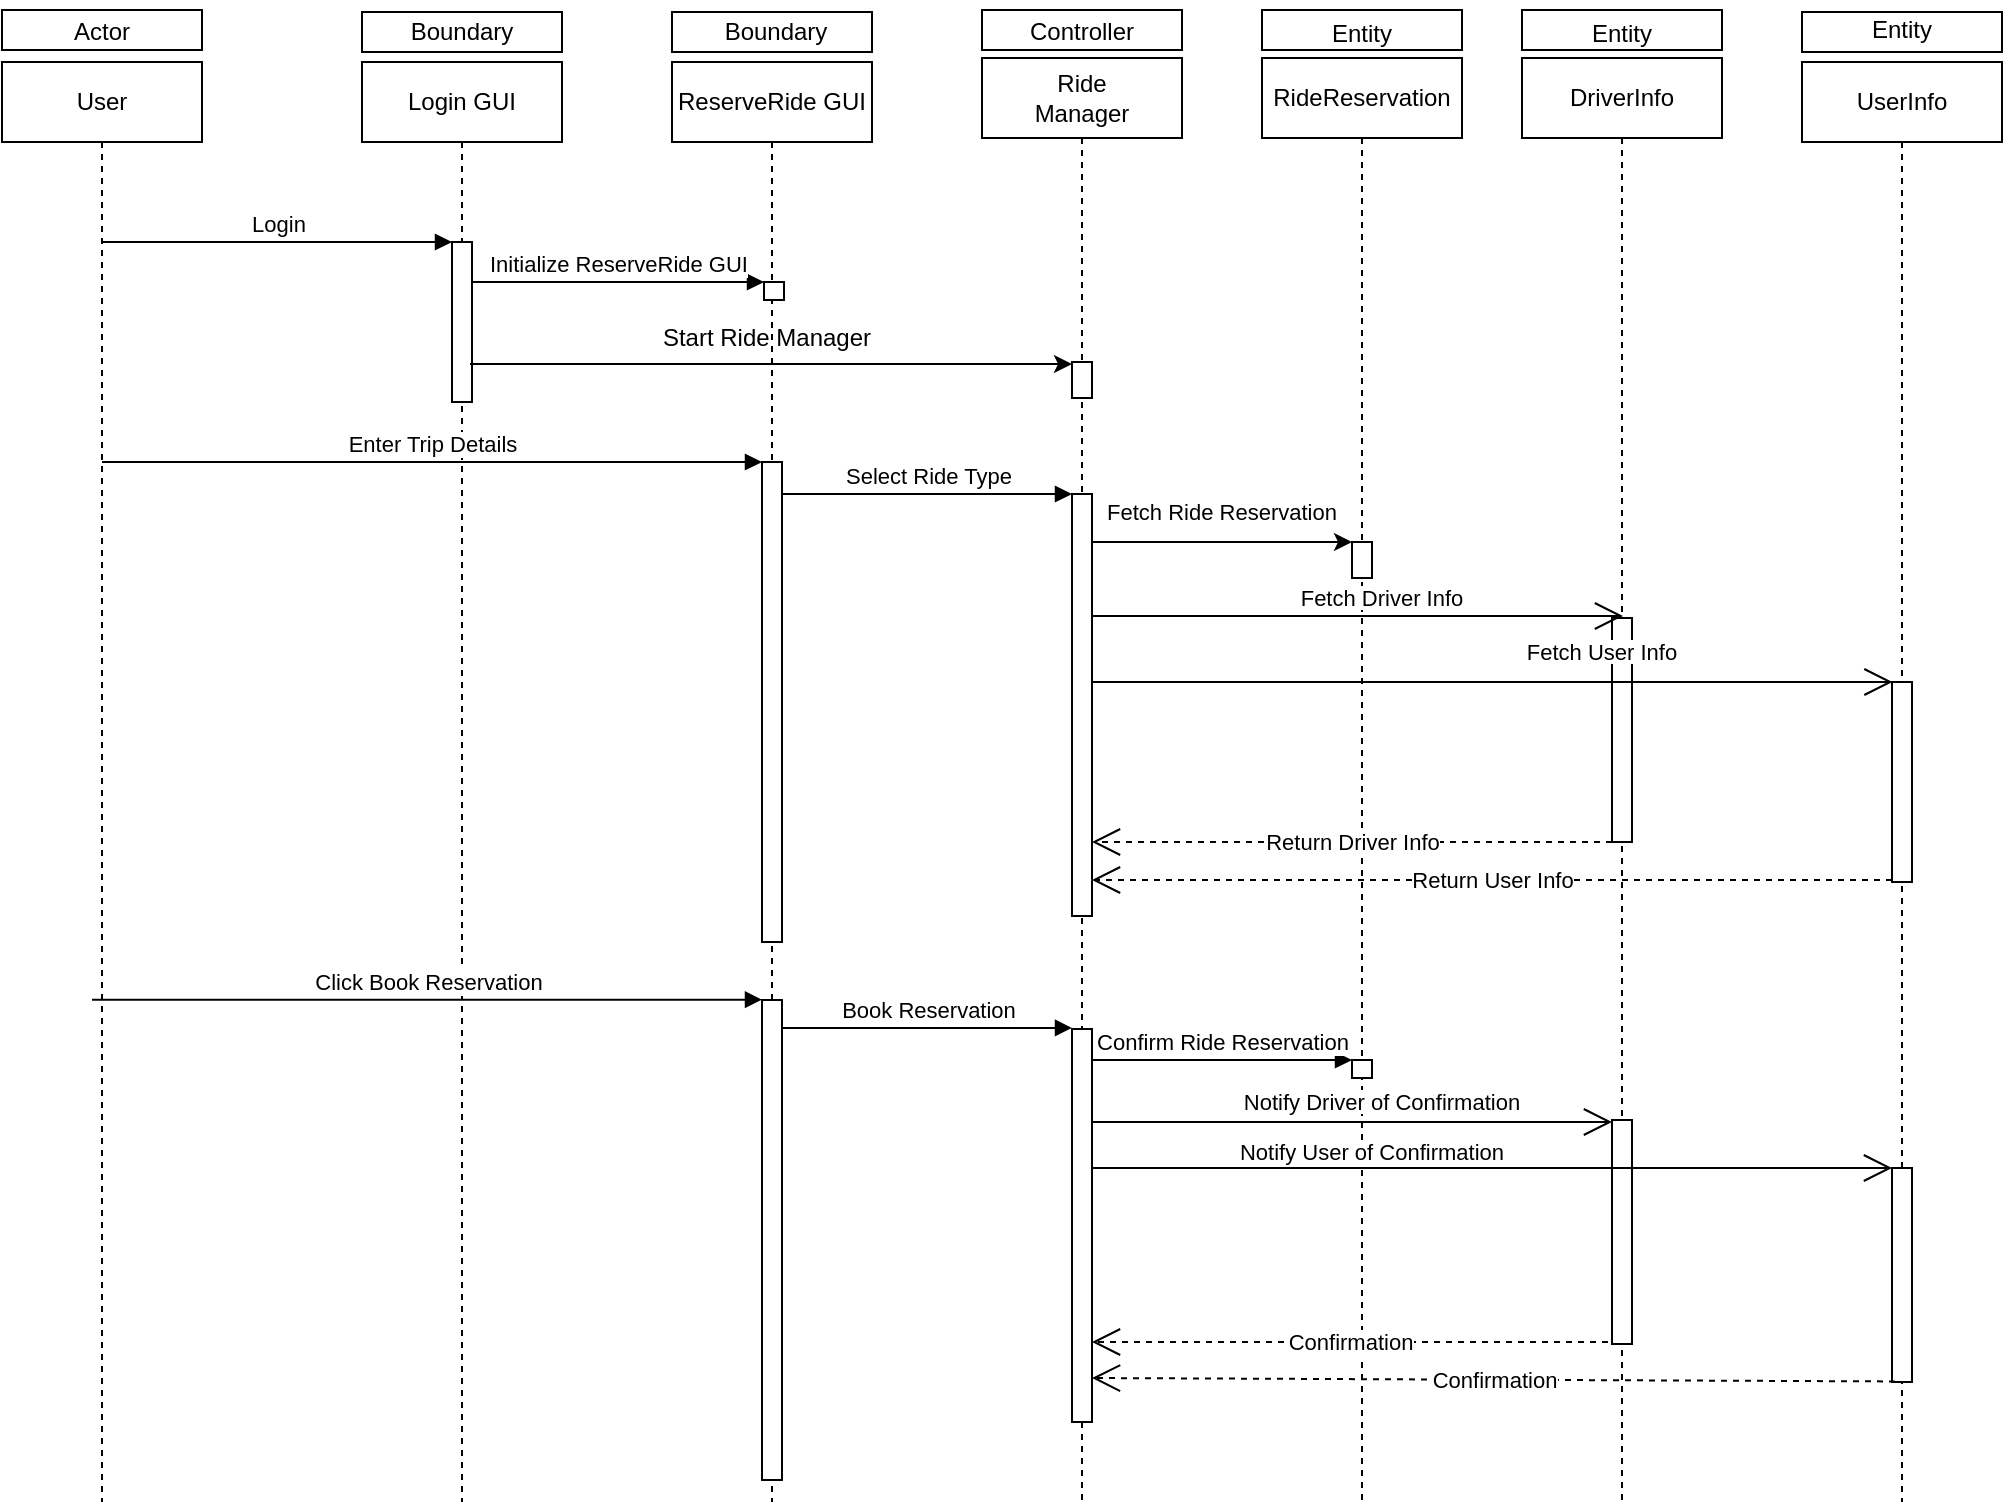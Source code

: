 <mxfile version="24.8.3">
  <diagram name="Page-1" id="2YBvvXClWsGukQMizWep">
    <mxGraphModel dx="573" dy="1332" grid="1" gridSize="10" guides="1" tooltips="1" connect="1" arrows="1" fold="1" page="1" pageScale="1" pageWidth="850" pageHeight="1100" math="0" shadow="0">
      <root>
        <mxCell id="0" />
        <mxCell id="1" parent="0" />
        <mxCell id="aM9ryv3xv72pqoxQDRHE-1" value="User" style="shape=umlLifeline;perimeter=lifelinePerimeter;whiteSpace=wrap;html=1;container=0;dropTarget=0;collapsible=0;recursiveResize=0;outlineConnect=0;portConstraint=eastwest;newEdgeStyle={&quot;edgeStyle&quot;:&quot;elbowEdgeStyle&quot;,&quot;elbow&quot;:&quot;vertical&quot;,&quot;curved&quot;:0,&quot;rounded&quot;:0};" parent="1" vertex="1">
          <mxGeometry x="40" y="30" width="100" height="720" as="geometry" />
        </mxCell>
        <mxCell id="aM9ryv3xv72pqoxQDRHE-5" value="Login GUI" style="shape=umlLifeline;perimeter=lifelinePerimeter;whiteSpace=wrap;html=1;container=0;dropTarget=0;collapsible=0;recursiveResize=0;outlineConnect=0;portConstraint=eastwest;newEdgeStyle={&quot;edgeStyle&quot;:&quot;elbowEdgeStyle&quot;,&quot;elbow&quot;:&quot;vertical&quot;,&quot;curved&quot;:0,&quot;rounded&quot;:0};" parent="1" vertex="1">
          <mxGeometry x="220" y="30" width="100" height="720" as="geometry" />
        </mxCell>
        <mxCell id="aM9ryv3xv72pqoxQDRHE-6" value="" style="html=1;points=[];perimeter=orthogonalPerimeter;outlineConnect=0;targetShapes=umlLifeline;portConstraint=eastwest;newEdgeStyle={&quot;edgeStyle&quot;:&quot;elbowEdgeStyle&quot;,&quot;elbow&quot;:&quot;vertical&quot;,&quot;curved&quot;:0,&quot;rounded&quot;:0};" parent="aM9ryv3xv72pqoxQDRHE-5" vertex="1">
          <mxGeometry x="45" y="90" width="10" height="80" as="geometry" />
        </mxCell>
        <mxCell id="aM9ryv3xv72pqoxQDRHE-7" value="Login" style="html=1;verticalAlign=bottom;endArrow=block;edgeStyle=elbowEdgeStyle;elbow=horizontal;curved=0;rounded=0;" parent="1" source="aM9ryv3xv72pqoxQDRHE-1" edge="1">
          <mxGeometry relative="1" as="geometry">
            <mxPoint x="140" y="495" as="sourcePoint" />
            <Array as="points">
              <mxPoint x="180" y="120" />
            </Array>
            <mxPoint x="265" y="120" as="targetPoint" />
          </mxGeometry>
        </mxCell>
        <mxCell id="j-8Gyc1s1_t7xdBRG2_3-2" value="ReserveRide GUI" style="shape=umlLifeline;perimeter=lifelinePerimeter;whiteSpace=wrap;html=1;container=0;dropTarget=0;collapsible=0;recursiveResize=0;outlineConnect=0;portConstraint=eastwest;newEdgeStyle={&quot;edgeStyle&quot;:&quot;elbowEdgeStyle&quot;,&quot;elbow&quot;:&quot;vertical&quot;,&quot;curved&quot;:0,&quot;rounded&quot;:0};" parent="1" vertex="1">
          <mxGeometry x="375" y="30" width="100" height="720" as="geometry" />
        </mxCell>
        <mxCell id="j-8Gyc1s1_t7xdBRG2_3-6" value="" style="html=1;points=[];perimeter=orthogonalPerimeter;outlineConnect=0;targetShapes=umlLifeline;portConstraint=eastwest;newEdgeStyle={&quot;edgeStyle&quot;:&quot;elbowEdgeStyle&quot;,&quot;elbow&quot;:&quot;vertical&quot;,&quot;curved&quot;:0,&quot;rounded&quot;:0};" parent="j-8Gyc1s1_t7xdBRG2_3-2" vertex="1">
          <mxGeometry x="45" y="200" width="10" height="240" as="geometry" />
        </mxCell>
        <mxCell id="j-8Gyc1s1_t7xdBRG2_3-39" value="" style="html=1;points=[];perimeter=orthogonalPerimeter;outlineConnect=0;targetShapes=umlLifeline;portConstraint=eastwest;newEdgeStyle={&quot;edgeStyle&quot;:&quot;elbowEdgeStyle&quot;,&quot;elbow&quot;:&quot;vertical&quot;,&quot;curved&quot;:0,&quot;rounded&quot;:0};" parent="j-8Gyc1s1_t7xdBRG2_3-2" vertex="1">
          <mxGeometry x="46" y="110" width="10" height="9" as="geometry" />
        </mxCell>
        <mxCell id="j-8Gyc1s1_t7xdBRG2_3-5" value="Enter Trip Details" style="html=1;verticalAlign=bottom;endArrow=block;edgeStyle=elbowEdgeStyle;elbow=horizontal;curved=0;rounded=0;" parent="1" edge="1">
          <mxGeometry relative="1" as="geometry">
            <mxPoint x="90" y="230" as="sourcePoint" />
            <Array as="points">
              <mxPoint x="180" y="230" />
            </Array>
            <mxPoint x="420" y="230" as="targetPoint" />
          </mxGeometry>
        </mxCell>
        <mxCell id="j-8Gyc1s1_t7xdBRG2_3-8" value="Initialize ReserveRide GUI" style="html=1;verticalAlign=bottom;endArrow=block;edgeStyle=elbowEdgeStyle;elbow=horizontal;curved=0;rounded=0;" parent="1" source="aM9ryv3xv72pqoxQDRHE-6" target="j-8Gyc1s1_t7xdBRG2_3-39" edge="1">
          <mxGeometry relative="1" as="geometry">
            <mxPoint x="300" y="140" as="sourcePoint" />
            <Array as="points">
              <mxPoint x="360" y="140" />
            </Array>
            <mxPoint x="420" y="140" as="targetPoint" />
          </mxGeometry>
        </mxCell>
        <mxCell id="j-8Gyc1s1_t7xdBRG2_3-9" value="Ride&lt;br&gt;&lt;div&gt;Manager&lt;/div&gt;" style="shape=umlLifeline;perimeter=lifelinePerimeter;whiteSpace=wrap;html=1;container=0;dropTarget=0;collapsible=0;recursiveResize=0;outlineConnect=0;portConstraint=eastwest;newEdgeStyle={&quot;edgeStyle&quot;:&quot;elbowEdgeStyle&quot;,&quot;elbow&quot;:&quot;vertical&quot;,&quot;curved&quot;:0,&quot;rounded&quot;:0};" parent="1" vertex="1">
          <mxGeometry x="530" y="28" width="100" height="722" as="geometry" />
        </mxCell>
        <mxCell id="j-8Gyc1s1_t7xdBRG2_3-10" value="" style="html=1;points=[];perimeter=orthogonalPerimeter;outlineConnect=0;targetShapes=umlLifeline;portConstraint=eastwest;newEdgeStyle={&quot;edgeStyle&quot;:&quot;elbowEdgeStyle&quot;,&quot;elbow&quot;:&quot;vertical&quot;,&quot;curved&quot;:0,&quot;rounded&quot;:0};" parent="j-8Gyc1s1_t7xdBRG2_3-9" vertex="1">
          <mxGeometry x="45" y="218" width="10" height="211" as="geometry" />
        </mxCell>
        <mxCell id="j-8Gyc1s1_t7xdBRG2_3-33" value="" style="html=1;points=[];perimeter=orthogonalPerimeter;outlineConnect=0;targetShapes=umlLifeline;portConstraint=eastwest;newEdgeStyle={&quot;edgeStyle&quot;:&quot;elbowEdgeStyle&quot;,&quot;elbow&quot;:&quot;vertical&quot;,&quot;curved&quot;:0,&quot;rounded&quot;:0};" parent="j-8Gyc1s1_t7xdBRG2_3-9" vertex="1">
          <mxGeometry x="45" y="152" width="10" height="18" as="geometry" />
        </mxCell>
        <mxCell id="j-8Gyc1s1_t7xdBRG2_3-13" value="Select Ride Type" style="html=1;verticalAlign=bottom;endArrow=block;edgeStyle=elbowEdgeStyle;elbow=vertical;curved=0;rounded=0;" parent="1" edge="1">
          <mxGeometry relative="1" as="geometry">
            <mxPoint x="430" y="246" as="sourcePoint" />
            <Array as="points">
              <mxPoint x="525" y="246" />
            </Array>
            <mxPoint x="575" y="246" as="targetPoint" />
          </mxGeometry>
        </mxCell>
        <mxCell id="j-8Gyc1s1_t7xdBRG2_3-14" value="RideReservation" style="shape=umlLifeline;perimeter=lifelinePerimeter;whiteSpace=wrap;html=1;container=0;dropTarget=0;collapsible=0;recursiveResize=0;outlineConnect=0;portConstraint=eastwest;newEdgeStyle={&quot;edgeStyle&quot;:&quot;elbowEdgeStyle&quot;,&quot;elbow&quot;:&quot;vertical&quot;,&quot;curved&quot;:0,&quot;rounded&quot;:0};" parent="1" vertex="1">
          <mxGeometry x="670" y="28" width="100" height="722" as="geometry" />
        </mxCell>
        <mxCell id="j-8Gyc1s1_t7xdBRG2_3-15" value="" style="html=1;points=[];perimeter=orthogonalPerimeter;outlineConnect=0;targetShapes=umlLifeline;portConstraint=eastwest;newEdgeStyle={&quot;edgeStyle&quot;:&quot;elbowEdgeStyle&quot;,&quot;elbow&quot;:&quot;vertical&quot;,&quot;curved&quot;:0,&quot;rounded&quot;:0};" parent="j-8Gyc1s1_t7xdBRG2_3-14" vertex="1">
          <mxGeometry x="45" y="242" width="10" height="18" as="geometry" />
        </mxCell>
        <mxCell id="MdAL1ztkLJlPWP39uF-f-11" value="" style="html=1;points=[];perimeter=orthogonalPerimeter;outlineConnect=0;targetShapes=umlLifeline;portConstraint=eastwest;newEdgeStyle={&quot;edgeStyle&quot;:&quot;elbowEdgeStyle&quot;,&quot;elbow&quot;:&quot;vertical&quot;,&quot;curved&quot;:0,&quot;rounded&quot;:0};" vertex="1" parent="j-8Gyc1s1_t7xdBRG2_3-14">
          <mxGeometry x="45" y="501" width="10" height="9" as="geometry" />
        </mxCell>
        <mxCell id="j-8Gyc1s1_t7xdBRG2_3-17" value="DriverInfo" style="shape=umlLifeline;perimeter=lifelinePerimeter;whiteSpace=wrap;html=1;container=0;dropTarget=0;collapsible=0;recursiveResize=0;outlineConnect=0;portConstraint=eastwest;newEdgeStyle={&quot;edgeStyle&quot;:&quot;elbowEdgeStyle&quot;,&quot;elbow&quot;:&quot;vertical&quot;,&quot;curved&quot;:0,&quot;rounded&quot;:0};" parent="1" vertex="1">
          <mxGeometry x="800" y="28" width="100" height="722" as="geometry" />
        </mxCell>
        <mxCell id="j-8Gyc1s1_t7xdBRG2_3-18" value="&lt;span style=&quot;color: rgba(0, 0, 0, 0); font-family: monospace; font-size: 0px; text-align: start;&quot;&gt;%3CmxGraphModel%3E%3Croot%3E%3CmxCell%20id%3D%220%22%2F%3E%3CmxCell%20id%3D%221%22%20parent%3D%220%22%2F%3E%3CmxCell%20id%3D%222%22%20value%3D%22DriverInfo%22%20style%3D%22shape%3DumlLifeline%3Bperimeter%3DlifelinePerimeter%3BwhiteSpace%3Dwrap%3Bhtml%3D1%3Bcontainer%3D0%3BdropTarget%3D0%3Bcollapsible%3D0%3BrecursiveResize%3D0%3BoutlineConnect%3D0%3BportConstraint%3Deastwest%3BnewEdgeStyle%3D%7B%26quot%3BedgeStyle%26quot%3B%3A%26quot%3BelbowEdgeStyle%26quot%3B%2C%26quot%3Belbow%26quot%3B%3A%26quot%3Bvertical%26quot%3B%2C%26quot%3Bcurved%26quot%3B%3A0%2C%26quot%3Brounded%26quot%3B%3A0%7D%3B%22%20vertex%3D%221%22%20parent%3D%221%22%3E%3CmxGeometry%20x%3D%22800%22%20y%3D%2228%22%20width%3D%22100%22%20height%3D%22712%22%20as%3D%22geometry%22%2F%3E%3C%2FmxCell%3E%3CmxCell%20id%3D%223%22%20value%3D%22%22%20style%3D%22html%3D1%3Bpoints%3D%5B%5D%3Bperimeter%3DorthogonalPerimeter%3BoutlineConnect%3D0%3BtargetShapes%3DumlLifeline%3BportConstraint%3Deastwest%3BnewEdgeStyle%3D%7B%26quot%3BedgeStyle%26quot%3B%3A%26quot%3BelbowEdgeStyle%26quot%3B%2C%26quot%3Belbow%26quot%3B%3A%26quot%3Bvertical%26quot%3B%2C%26quot%3Bcurved%26quot%3B%3A0%2C%26quot%3Brounded%26quot%3B%3A0%7D%3B%22%20vertex%3D%221%22%20parent%3D%222%22%3E%3CmxGeometry%20x%3D%2245%22%20y%3D%22280%22%20width%3D%2210%22%20height%3D%22112%22%20as%3D%22geometry%22%2F%3E%3C%2FmxCell%3E%3C%2Froot%3E%3C%2FmxGraphModel%3E&lt;/span&gt;" style="html=1;points=[];perimeter=orthogonalPerimeter;outlineConnect=0;targetShapes=umlLifeline;portConstraint=eastwest;newEdgeStyle={&quot;edgeStyle&quot;:&quot;elbowEdgeStyle&quot;,&quot;elbow&quot;:&quot;vertical&quot;,&quot;curved&quot;:0,&quot;rounded&quot;:0};" parent="j-8Gyc1s1_t7xdBRG2_3-17" vertex="1">
          <mxGeometry x="45" y="280" width="10" height="112" as="geometry" />
        </mxCell>
        <mxCell id="MdAL1ztkLJlPWP39uF-f-17" value="&lt;span style=&quot;color: rgba(0, 0, 0, 0); font-family: monospace; font-size: 0px; text-align: start;&quot;&gt;%3CmxGraphModel%3E%3Croot%3E%3CmxCell%20id%3D%220%22%2F%3E%3CmxCell%20id%3D%221%22%20parent%3D%220%22%2F%3E%3CmxCell%20id%3D%222%22%20value%3D%22DriverInfo%22%20style%3D%22shape%3DumlLifeline%3Bperimeter%3DlifelinePerimeter%3BwhiteSpace%3Dwrap%3Bhtml%3D1%3Bcontainer%3D0%3BdropTarget%3D0%3Bcollapsible%3D0%3BrecursiveResize%3D0%3BoutlineConnect%3D0%3BportConstraint%3Deastwest%3BnewEdgeStyle%3D%7B%26quot%3BedgeStyle%26quot%3B%3A%26quot%3BelbowEdgeStyle%26quot%3B%2C%26quot%3Belbow%26quot%3B%3A%26quot%3Bvertical%26quot%3B%2C%26quot%3Bcurved%26quot%3B%3A0%2C%26quot%3Brounded%26quot%3B%3A0%7D%3B%22%20vertex%3D%221%22%20parent%3D%221%22%3E%3CmxGeometry%20x%3D%22800%22%20y%3D%2228%22%20width%3D%22100%22%20height%3D%22712%22%20as%3D%22geometry%22%2F%3E%3C%2FmxCell%3E%3CmxCell%20id%3D%223%22%20value%3D%22%22%20style%3D%22html%3D1%3Bpoints%3D%5B%5D%3Bperimeter%3DorthogonalPerimeter%3BoutlineConnect%3D0%3BtargetShapes%3DumlLifeline%3BportConstraint%3Deastwest%3BnewEdgeStyle%3D%7B%26quot%3BedgeStyle%26quot%3B%3A%26quot%3BelbowEdgeStyle%26quot%3B%2C%26quot%3Belbow%26quot%3B%3A%26quot%3Bvertical%26quot%3B%2C%26quot%3Bcurved%26quot%3B%3A0%2C%26quot%3Brounded%26quot%3B%3A0%7D%3B%22%20vertex%3D%221%22%20parent%3D%222%22%3E%3CmxGeometry%20x%3D%2245%22%20y%3D%22280%22%20width%3D%2210%22%20height%3D%22112%22%20as%3D%22geometry%22%2F%3E%3C%2FmxCell%3E%3C%2Froot%3E%3C%2FmxGraphModel%3E&lt;/span&gt;" style="html=1;points=[];perimeter=orthogonalPerimeter;outlineConnect=0;targetShapes=umlLifeline;portConstraint=eastwest;newEdgeStyle={&quot;edgeStyle&quot;:&quot;elbowEdgeStyle&quot;,&quot;elbow&quot;:&quot;vertical&quot;,&quot;curved&quot;:0,&quot;rounded&quot;:0};" vertex="1" parent="j-8Gyc1s1_t7xdBRG2_3-17">
          <mxGeometry x="45" y="531" width="10" height="112" as="geometry" />
        </mxCell>
        <mxCell id="j-8Gyc1s1_t7xdBRG2_3-20" value="UserInfo" style="shape=umlLifeline;perimeter=lifelinePerimeter;whiteSpace=wrap;html=1;container=0;dropTarget=0;collapsible=0;recursiveResize=0;outlineConnect=0;portConstraint=eastwest;newEdgeStyle={&quot;edgeStyle&quot;:&quot;elbowEdgeStyle&quot;,&quot;elbow&quot;:&quot;vertical&quot;,&quot;curved&quot;:0,&quot;rounded&quot;:0};" parent="1" vertex="1">
          <mxGeometry x="940" y="30" width="100" height="720" as="geometry" />
        </mxCell>
        <mxCell id="MdAL1ztkLJlPWP39uF-f-18" value="" style="html=1;points=[];perimeter=orthogonalPerimeter;outlineConnect=0;targetShapes=umlLifeline;portConstraint=eastwest;newEdgeStyle={&quot;edgeStyle&quot;:&quot;elbowEdgeStyle&quot;,&quot;elbow&quot;:&quot;vertical&quot;,&quot;curved&quot;:0,&quot;rounded&quot;:0};" vertex="1" parent="j-8Gyc1s1_t7xdBRG2_3-20">
          <mxGeometry x="45" y="553" width="10" height="107" as="geometry" />
        </mxCell>
        <mxCell id="j-8Gyc1s1_t7xdBRG2_3-21" value="" style="html=1;points=[];perimeter=orthogonalPerimeter;outlineConnect=0;targetShapes=umlLifeline;portConstraint=eastwest;newEdgeStyle={&quot;edgeStyle&quot;:&quot;elbowEdgeStyle&quot;,&quot;elbow&quot;:&quot;vertical&quot;,&quot;curved&quot;:0,&quot;rounded&quot;:0};" parent="1" vertex="1">
          <mxGeometry x="985" y="340" width="10" height="100" as="geometry" />
        </mxCell>
        <mxCell id="j-8Gyc1s1_t7xdBRG2_3-24" value="Return Driver Info" style="endArrow=open;endSize=12;dashed=1;html=1;rounded=0;" parent="1" edge="1" target="j-8Gyc1s1_t7xdBRG2_3-10">
          <mxGeometry width="160" relative="1" as="geometry">
            <mxPoint x="845" y="420" as="sourcePoint" />
            <mxPoint x="587" y="420" as="targetPoint" />
          </mxGeometry>
        </mxCell>
        <mxCell id="j-8Gyc1s1_t7xdBRG2_3-25" value="Return User Info" style="endArrow=open;endSize=12;dashed=1;html=1;rounded=0;" parent="1" edge="1" target="j-8Gyc1s1_t7xdBRG2_3-10">
          <mxGeometry width="160" relative="1" as="geometry">
            <mxPoint x="985" y="439" as="sourcePoint" />
            <mxPoint x="590" y="439" as="targetPoint" />
          </mxGeometry>
        </mxCell>
        <mxCell id="j-8Gyc1s1_t7xdBRG2_3-28" value="&lt;span style=&quot;font-size: 11px; text-wrap: nowrap; background-color: rgb(255, 255, 255);&quot;&gt;Fetch Ride Reservation&lt;/span&gt;" style="text;html=1;align=center;verticalAlign=middle;whiteSpace=wrap;rounded=0;" parent="1" vertex="1">
          <mxGeometry x="620" y="240" width="60" height="30" as="geometry" />
        </mxCell>
        <mxCell id="j-8Gyc1s1_t7xdBRG2_3-29" value="&lt;span style=&quot;font-size: 11px; text-wrap: nowrap; background-color: rgb(255, 255, 255);&quot;&gt;Fetch Driver Info&lt;/span&gt;" style="text;html=1;align=center;verticalAlign=middle;whiteSpace=wrap;rounded=0;" parent="1" vertex="1">
          <mxGeometry x="700" y="283" width="60" height="30" as="geometry" />
        </mxCell>
        <mxCell id="j-8Gyc1s1_t7xdBRG2_3-30" value="" style="endArrow=open;endFill=1;endSize=12;html=1;rounded=0;" parent="1" edge="1">
          <mxGeometry width="160" relative="1" as="geometry">
            <mxPoint x="585" y="307.0" as="sourcePoint" />
            <mxPoint x="850.5" y="307" as="targetPoint" />
          </mxGeometry>
        </mxCell>
        <mxCell id="j-8Gyc1s1_t7xdBRG2_3-31" value="" style="endArrow=open;endFill=1;endSize=12;html=1;rounded=0;" parent="1" source="j-8Gyc1s1_t7xdBRG2_3-10" edge="1">
          <mxGeometry width="160" relative="1" as="geometry">
            <mxPoint x="600" y="340" as="sourcePoint" />
            <mxPoint x="985.25" y="340" as="targetPoint" />
          </mxGeometry>
        </mxCell>
        <mxCell id="j-8Gyc1s1_t7xdBRG2_3-32" value="&lt;span style=&quot;font-size: 11px; text-wrap: nowrap; background-color: rgb(255, 255, 255);&quot;&gt;Fetch User Info&lt;/span&gt;" style="text;html=1;align=center;verticalAlign=middle;whiteSpace=wrap;rounded=0;" parent="1" vertex="1">
          <mxGeometry x="810" y="310" width="60" height="30" as="geometry" />
        </mxCell>
        <mxCell id="j-8Gyc1s1_t7xdBRG2_3-35" value="Start Ride Manager" style="text;html=1;align=center;verticalAlign=middle;whiteSpace=wrap;rounded=0;" parent="1" vertex="1">
          <mxGeometry x="350" y="153" width="145" height="30" as="geometry" />
        </mxCell>
        <mxCell id="j-8Gyc1s1_t7xdBRG2_3-36" value="" style="endArrow=classic;html=1;rounded=0;entryX=0.25;entryY=0;entryDx=0;entryDy=0;" parent="1" edge="1">
          <mxGeometry width="50" height="50" relative="1" as="geometry">
            <mxPoint x="585" y="270" as="sourcePoint" />
            <mxPoint x="715" y="270" as="targetPoint" />
          </mxGeometry>
        </mxCell>
        <mxCell id="j-8Gyc1s1_t7xdBRG2_3-38" value="" style="endArrow=classic;html=1;rounded=0;" parent="1" edge="1" target="j-8Gyc1s1_t7xdBRG2_3-33">
          <mxGeometry width="50" height="50" relative="1" as="geometry">
            <mxPoint x="274" y="181" as="sourcePoint" />
            <mxPoint x="574.0" y="181" as="targetPoint" />
          </mxGeometry>
        </mxCell>
        <mxCell id="j-8Gyc1s1_t7xdBRG2_3-40" value="" style="rounded=0;whiteSpace=wrap;html=1;" parent="1" vertex="1">
          <mxGeometry x="40" y="4" width="100" height="20" as="geometry" />
        </mxCell>
        <mxCell id="j-8Gyc1s1_t7xdBRG2_3-41" value="Actor" style="text;html=1;align=center;verticalAlign=middle;whiteSpace=wrap;rounded=0;" parent="1" vertex="1">
          <mxGeometry x="60" width="60" height="30" as="geometry" />
        </mxCell>
        <mxCell id="j-8Gyc1s1_t7xdBRG2_3-42" value="" style="rounded=0;whiteSpace=wrap;html=1;" parent="1" vertex="1">
          <mxGeometry x="220" y="5" width="100" height="20" as="geometry" />
        </mxCell>
        <mxCell id="j-8Gyc1s1_t7xdBRG2_3-43" value="Boundary" style="text;html=1;align=center;verticalAlign=middle;whiteSpace=wrap;rounded=0;" parent="1" vertex="1">
          <mxGeometry x="240" width="60" height="30" as="geometry" />
        </mxCell>
        <mxCell id="j-8Gyc1s1_t7xdBRG2_3-47" value="" style="rounded=0;whiteSpace=wrap;html=1;" parent="1" vertex="1">
          <mxGeometry x="375" y="5" width="100" height="20" as="geometry" />
        </mxCell>
        <mxCell id="j-8Gyc1s1_t7xdBRG2_3-48" value="Boundary" style="text;html=1;align=center;verticalAlign=middle;whiteSpace=wrap;rounded=0;" parent="1" vertex="1">
          <mxGeometry x="396.5" width="60" height="30" as="geometry" />
        </mxCell>
        <mxCell id="j-8Gyc1s1_t7xdBRG2_3-51" value="" style="rounded=0;whiteSpace=wrap;html=1;" parent="1" vertex="1">
          <mxGeometry x="530" y="4" width="100" height="20" as="geometry" />
        </mxCell>
        <mxCell id="j-8Gyc1s1_t7xdBRG2_3-52" value="Controller" style="text;html=1;align=center;verticalAlign=middle;whiteSpace=wrap;rounded=0;" parent="1" vertex="1">
          <mxGeometry x="550" width="60" height="30" as="geometry" />
        </mxCell>
        <mxCell id="j-8Gyc1s1_t7xdBRG2_3-53" value="" style="rounded=0;whiteSpace=wrap;html=1;" parent="1" vertex="1">
          <mxGeometry x="670" y="4" width="100" height="20" as="geometry" />
        </mxCell>
        <mxCell id="j-8Gyc1s1_t7xdBRG2_3-54" value="Entity" style="text;html=1;align=center;verticalAlign=middle;whiteSpace=wrap;rounded=0;" parent="1" vertex="1">
          <mxGeometry x="690" y="1" width="60" height="30" as="geometry" />
        </mxCell>
        <mxCell id="j-8Gyc1s1_t7xdBRG2_3-56" value="" style="rounded=0;whiteSpace=wrap;html=1;" parent="1" vertex="1">
          <mxGeometry x="800" y="4" width="100" height="20" as="geometry" />
        </mxCell>
        <mxCell id="j-8Gyc1s1_t7xdBRG2_3-57" value="" style="rounded=0;whiteSpace=wrap;html=1;" parent="1" vertex="1">
          <mxGeometry x="940" y="5" width="100" height="20" as="geometry" />
        </mxCell>
        <mxCell id="j-8Gyc1s1_t7xdBRG2_3-58" value="Entity" style="text;html=1;align=center;verticalAlign=middle;whiteSpace=wrap;rounded=0;" parent="1" vertex="1">
          <mxGeometry x="820" y="1" width="60" height="30" as="geometry" />
        </mxCell>
        <mxCell id="j-8Gyc1s1_t7xdBRG2_3-59" value="Entity" style="text;html=1;align=center;verticalAlign=middle;whiteSpace=wrap;rounded=0;" parent="1" vertex="1">
          <mxGeometry x="960" y="-1" width="60" height="30" as="geometry" />
        </mxCell>
        <mxCell id="MdAL1ztkLJlPWP39uF-f-4" value="" style="html=1;points=[];perimeter=orthogonalPerimeter;outlineConnect=0;targetShapes=umlLifeline;portConstraint=eastwest;newEdgeStyle={&quot;edgeStyle&quot;:&quot;elbowEdgeStyle&quot;,&quot;elbow&quot;:&quot;vertical&quot;,&quot;curved&quot;:0,&quot;rounded&quot;:0};" vertex="1" parent="1">
          <mxGeometry x="420" y="499" width="10" height="240" as="geometry" />
        </mxCell>
        <mxCell id="MdAL1ztkLJlPWP39uF-f-5" value="Click Book Reservation" style="html=1;verticalAlign=bottom;endArrow=block;edgeStyle=elbowEdgeStyle;elbow=horizontal;curved=0;rounded=0;" edge="1" parent="1">
          <mxGeometry relative="1" as="geometry">
            <mxPoint x="85" y="498.82" as="sourcePoint" />
            <Array as="points">
              <mxPoint x="175" y="498.82" />
            </Array>
            <mxPoint x="420" y="498.82" as="targetPoint" />
          </mxGeometry>
        </mxCell>
        <mxCell id="MdAL1ztkLJlPWP39uF-f-6" value="" style="html=1;points=[];perimeter=orthogonalPerimeter;outlineConnect=0;targetShapes=umlLifeline;portConstraint=eastwest;newEdgeStyle={&quot;edgeStyle&quot;:&quot;elbowEdgeStyle&quot;,&quot;elbow&quot;:&quot;vertical&quot;,&quot;curved&quot;:0,&quot;rounded&quot;:0};" vertex="1" parent="1">
          <mxGeometry x="575" y="513.5" width="10" height="196.5" as="geometry" />
        </mxCell>
        <mxCell id="MdAL1ztkLJlPWP39uF-f-7" value="Book Reservation" style="html=1;verticalAlign=bottom;endArrow=block;edgeStyle=elbowEdgeStyle;elbow=vertical;curved=0;rounded=0;" edge="1" parent="1">
          <mxGeometry relative="1" as="geometry">
            <mxPoint x="430" y="512.96" as="sourcePoint" />
            <Array as="points">
              <mxPoint x="525" y="512.96" />
            </Array>
            <mxPoint x="575" y="512.96" as="targetPoint" />
          </mxGeometry>
        </mxCell>
        <mxCell id="MdAL1ztkLJlPWP39uF-f-13" value="Confirm Ride Reservation" style="html=1;verticalAlign=bottom;endArrow=block;edgeStyle=elbowEdgeStyle;elbow=vertical;curved=0;rounded=0;" edge="1" parent="1">
          <mxGeometry relative="1" as="geometry">
            <mxPoint x="585" y="529" as="sourcePoint" />
            <Array as="points">
              <mxPoint x="680" y="529" />
            </Array>
            <mxPoint x="715" y="529" as="targetPoint" />
          </mxGeometry>
        </mxCell>
        <mxCell id="MdAL1ztkLJlPWP39uF-f-19" value="" style="endArrow=open;endFill=1;endSize=12;html=1;rounded=0;" edge="1" parent="1">
          <mxGeometry width="160" relative="1" as="geometry">
            <mxPoint x="584.75" y="583" as="sourcePoint" />
            <mxPoint x="985" y="583" as="targetPoint" />
          </mxGeometry>
        </mxCell>
        <mxCell id="MdAL1ztkLJlPWP39uF-f-20" value="" style="endArrow=open;endFill=1;endSize=12;html=1;rounded=0;" edge="1" parent="1" target="MdAL1ztkLJlPWP39uF-f-17">
          <mxGeometry width="160" relative="1" as="geometry">
            <mxPoint x="585" y="560.0" as="sourcePoint" />
            <mxPoint x="840" y="560" as="targetPoint" />
          </mxGeometry>
        </mxCell>
        <mxCell id="MdAL1ztkLJlPWP39uF-f-21" value="&lt;span style=&quot;font-size: 11px; text-wrap-mode: nowrap; background-color: rgb(255, 255, 255);&quot;&gt;Notify Driver of Confirmation&lt;/span&gt;" style="text;html=1;align=center;verticalAlign=middle;whiteSpace=wrap;rounded=0;" vertex="1" parent="1">
          <mxGeometry x="650" y="535" width="160" height="30" as="geometry" />
        </mxCell>
        <mxCell id="MdAL1ztkLJlPWP39uF-f-23" value="&lt;span style=&quot;font-size: 11px; text-wrap-mode: nowrap; background-color: rgb(255, 255, 255);&quot;&gt;Notify User of Confirmation&lt;/span&gt;" style="text;html=1;align=center;verticalAlign=middle;whiteSpace=wrap;rounded=0;" vertex="1" parent="1">
          <mxGeometry x="650" y="560" width="150" height="30" as="geometry" />
        </mxCell>
        <mxCell id="MdAL1ztkLJlPWP39uF-f-24" value="Confirmation" style="endArrow=open;endSize=12;dashed=1;html=1;rounded=0;entryX=0.2;entryY=0.678;entryDx=0;entryDy=0;entryPerimeter=0;" edge="1" parent="1">
          <mxGeometry width="160" relative="1" as="geometry">
            <mxPoint x="843" y="670" as="sourcePoint" />
            <mxPoint x="585" y="670" as="targetPoint" />
          </mxGeometry>
        </mxCell>
        <mxCell id="MdAL1ztkLJlPWP39uF-f-25" value="Confirmation" style="endArrow=open;endSize=12;dashed=1;html=1;rounded=0;exitX=0.465;exitY=0.932;exitDx=0;exitDy=0;exitPerimeter=0;" edge="1" parent="1">
          <mxGeometry width="160" relative="1" as="geometry">
            <mxPoint x="986.5" y="689.72" as="sourcePoint" />
            <mxPoint x="585" y="688" as="targetPoint" />
          </mxGeometry>
        </mxCell>
      </root>
    </mxGraphModel>
  </diagram>
</mxfile>
